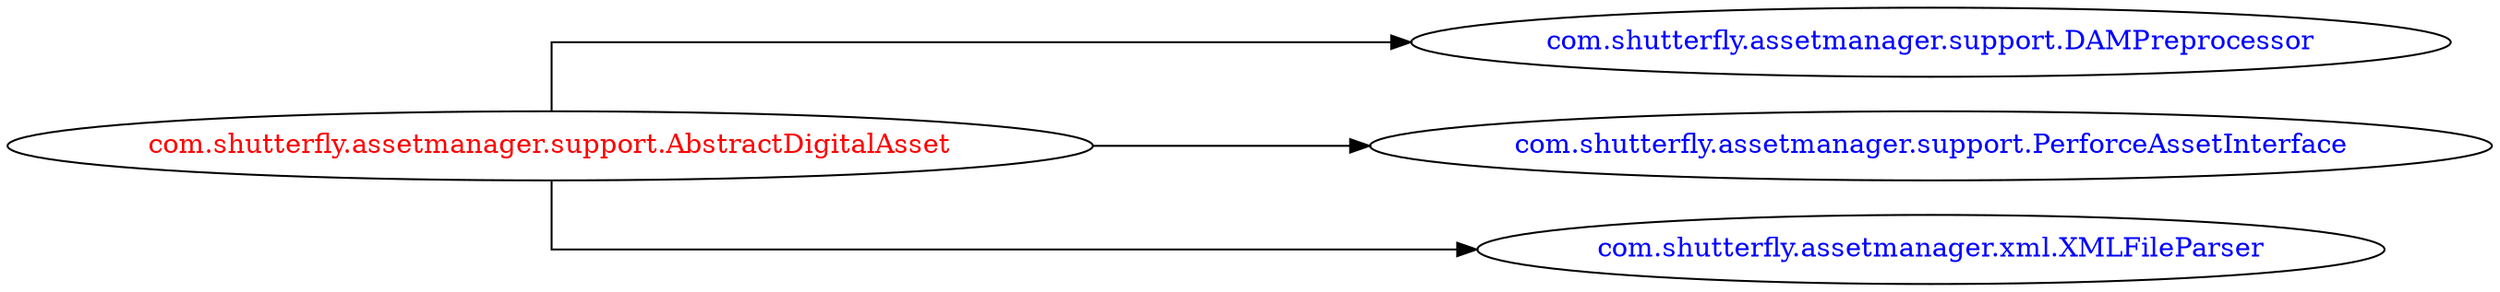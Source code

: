 digraph dependencyGraph {
 concentrate=true;
 ranksep="2.0";
 rankdir="LR"; 
 splines="ortho";
"com.shutterfly.assetmanager.support.AbstractDigitalAsset" [fontcolor="red"];
"com.shutterfly.assetmanager.support.DAMPreprocessor" [ fontcolor="blue" ];
"com.shutterfly.assetmanager.support.AbstractDigitalAsset"->"com.shutterfly.assetmanager.support.DAMPreprocessor";
"com.shutterfly.assetmanager.support.PerforceAssetInterface" [ fontcolor="blue" ];
"com.shutterfly.assetmanager.support.AbstractDigitalAsset"->"com.shutterfly.assetmanager.support.PerforceAssetInterface";
"com.shutterfly.assetmanager.xml.XMLFileParser" [ fontcolor="blue" ];
"com.shutterfly.assetmanager.support.AbstractDigitalAsset"->"com.shutterfly.assetmanager.xml.XMLFileParser";
}